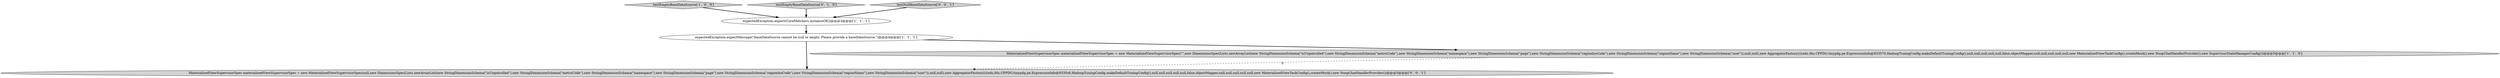 digraph {
1 [style = filled, label = "testEmptyBaseDataSource['1', '0', '0']", fillcolor = lightgray, shape = diamond image = "AAA0AAABBB1BBB"];
6 [style = filled, label = "MaterializedViewSupervisorSpec materializedViewSupervisorSpec = new MaterializedViewSupervisorSpec(null,new DimensionsSpec(Lists.newArrayList(new StringDimensionSchema(\"isUnpatrolled\"),new StringDimensionSchema(\"metroCode\"),new StringDimensionSchema(\"namespace\"),new StringDimensionSchema(\"page\"),new StringDimensionSchema(\"regionIsoCode\"),new StringDimensionSchema(\"regionName\"),new StringDimensionSchema(\"user\")),null,null),new AggregatorFactory((((edu.fdu.CPPDG.tinypdg.pe.ExpressionInfo@9335c6,HadoopTuningConfig.makeDefaultTuningConfig(),null,null,null,null,null,false,objectMapper,null,null,null,null,null,new MaterializedViewTaskConfig(),createMock(),new NoopChatHandlerProvider())@@@5@@@['0', '0', '1']", fillcolor = lightgray, shape = ellipse image = "AAA0AAABBB3BBB"];
4 [style = filled, label = "testEmptyBaseDataSource['0', '1', '0']", fillcolor = lightgray, shape = diamond image = "AAA0AAABBB2BBB"];
3 [style = filled, label = "MaterializedViewSupervisorSpec materializedViewSupervisorSpec = new MaterializedViewSupervisorSpec(\"\",new DimensionsSpec(Lists.newArrayList(new StringDimensionSchema(\"isUnpatrolled\"),new StringDimensionSchema(\"metroCode\"),new StringDimensionSchema(\"namespace\"),new StringDimensionSchema(\"page\"),new StringDimensionSchema(\"regionIsoCode\"),new StringDimensionSchema(\"regionName\"),new StringDimensionSchema(\"user\")),null,null),new AggregatorFactory((((edu.fdu.CPPDG.tinypdg.pe.ExpressionInfo@933570,HadoopTuningConfig.makeDefaultTuningConfig(),null,null,null,null,null,false,objectMapper,null,null,null,null,null,new MaterializedViewTaskConfig(),createMock(),new NoopChatHandlerProvider(),new SupervisorStateManagerConfig())@@@5@@@['1', '1', '0']", fillcolor = lightgray, shape = ellipse image = "AAA0AAABBB1BBB"];
5 [style = filled, label = "testNullBaseDataSource['0', '0', '1']", fillcolor = lightgray, shape = diamond image = "AAA0AAABBB3BBB"];
2 [style = filled, label = "expectedException.expect(CoreMatchers.instanceOf())@@@3@@@['1', '1', '1']", fillcolor = white, shape = ellipse image = "AAA0AAABBB1BBB"];
0 [style = filled, label = "expectedException.expectMessage(\"baseDataSource cannot be null or empty. Please provide a baseDataSource.\")@@@4@@@['1', '1', '1']", fillcolor = white, shape = ellipse image = "AAA0AAABBB1BBB"];
0->3 [style = bold, label=""];
5->2 [style = bold, label=""];
1->2 [style = bold, label=""];
2->0 [style = bold, label=""];
3->6 [style = dashed, label="0"];
4->2 [style = bold, label=""];
0->6 [style = bold, label=""];
}
